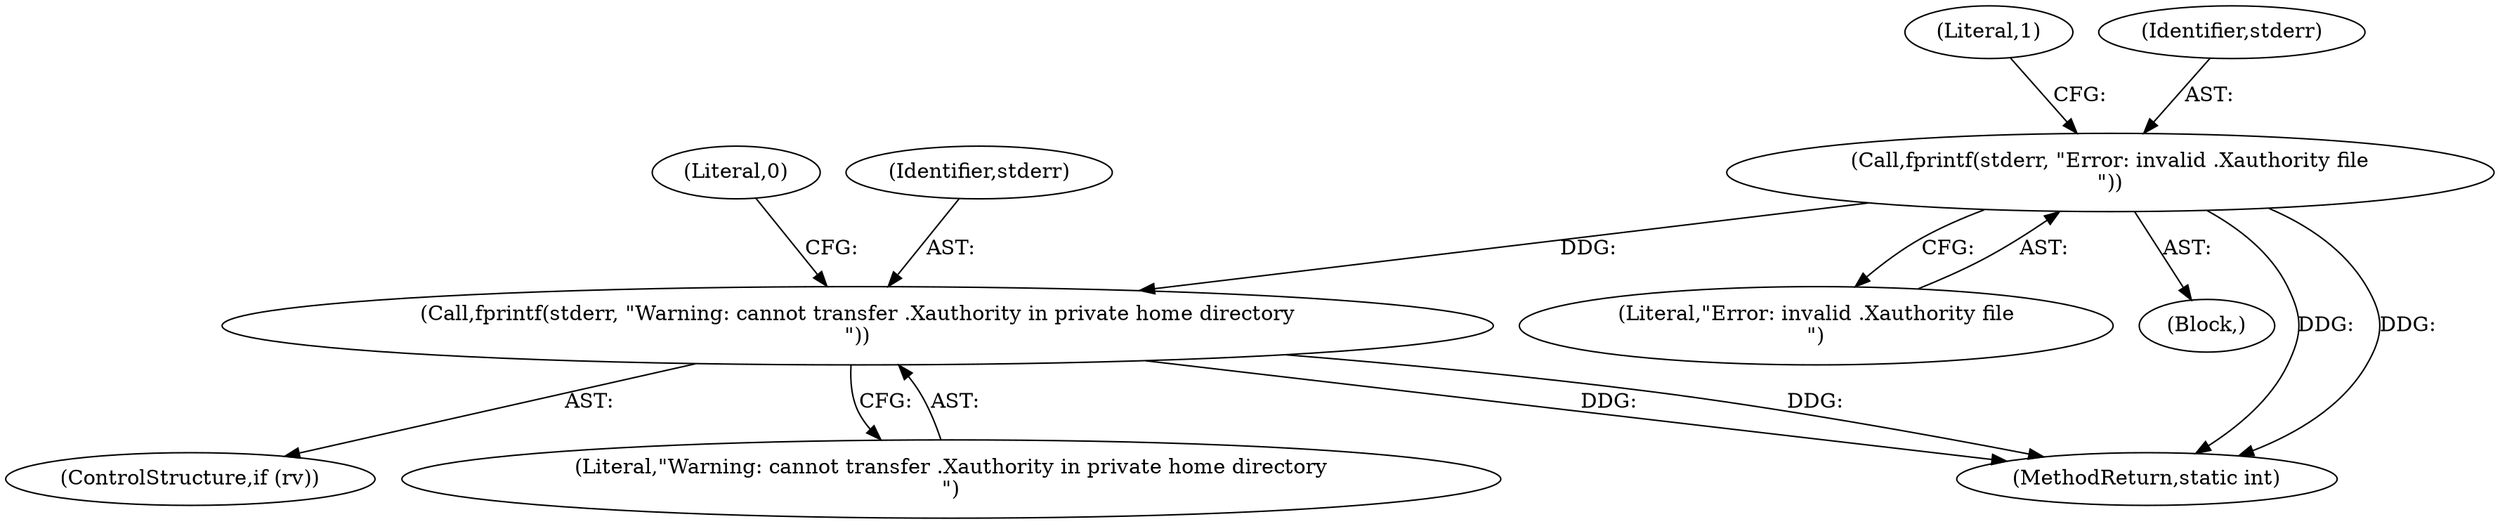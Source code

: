 digraph "0_firejail_903fd8a0789ca3cc3c21d84cd0282481515592ef_3@API" {
"1000155" [label="(Call,fprintf(stderr, \"Error: invalid .Xauthority file\n\"))"];
"1000185" [label="(Call,fprintf(stderr, \"Warning: cannot transfer .Xauthority in private home directory\n\"))"];
"1000183" [label="(ControlStructure,if (rv))"];
"1000155" [label="(Call,fprintf(stderr, \"Error: invalid .Xauthority file\n\"))"];
"1000159" [label="(Literal,1)"];
"1000157" [label="(Literal,\"Error: invalid .Xauthority file\n\")"];
"1000194" [label="(Literal,0)"];
"1000156" [label="(Identifier,stderr)"];
"1000187" [label="(Literal,\"Warning: cannot transfer .Xauthority in private home directory\n\")"];
"1000185" [label="(Call,fprintf(stderr, \"Warning: cannot transfer .Xauthority in private home directory\n\"))"];
"1000154" [label="(Block,)"];
"1000222" [label="(MethodReturn,static int)"];
"1000186" [label="(Identifier,stderr)"];
"1000155" -> "1000154"  [label="AST: "];
"1000155" -> "1000157"  [label="CFG: "];
"1000156" -> "1000155"  [label="AST: "];
"1000157" -> "1000155"  [label="AST: "];
"1000159" -> "1000155"  [label="CFG: "];
"1000155" -> "1000222"  [label="DDG: "];
"1000155" -> "1000222"  [label="DDG: "];
"1000155" -> "1000185"  [label="DDG: "];
"1000185" -> "1000183"  [label="AST: "];
"1000185" -> "1000187"  [label="CFG: "];
"1000186" -> "1000185"  [label="AST: "];
"1000187" -> "1000185"  [label="AST: "];
"1000194" -> "1000185"  [label="CFG: "];
"1000185" -> "1000222"  [label="DDG: "];
"1000185" -> "1000222"  [label="DDG: "];
}
